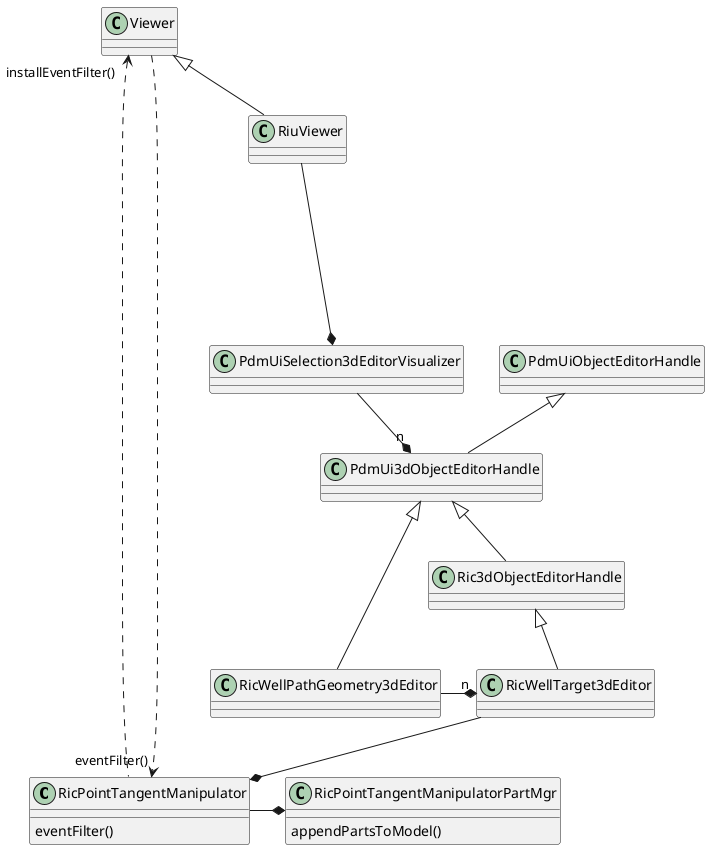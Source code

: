 @startuml

class RicPointTangentManipulator{
eventFilter()
}

class RicPointTangentManipulatorPartMgr {
appendPartsToModel()
}
Viewer <|-- RiuViewer
RiuViewer ----* PdmUiSelection3dEditorVisualizer

RicPointTangentManipulator -* RicPointTangentManipulatorPartMgr

PdmUiObjectEditorHandle <|-- PdmUi3dObjectEditorHandle

RicWellTarget3dEditor --* RicPointTangentManipulator

RicWellPathGeometry3dEditor -* "n" RicWellTarget3dEditor
PdmUi3dObjectEditorHandle <|-- RicWellPathGeometry3dEditor

RicPointTangentManipulator ..up.> "installEventFilter()" Viewer

PdmUi3dObjectEditorHandle <|-- Ric3dObjectEditorHandle
Ric3dObjectEditorHandle <|-- RicWellTarget3dEditor

PdmUiSelection3dEditorVisualizer --* "n" PdmUi3dObjectEditorHandle
Viewer ..down.> "eventFilter()" RicPointTangentManipulator


@enduml		